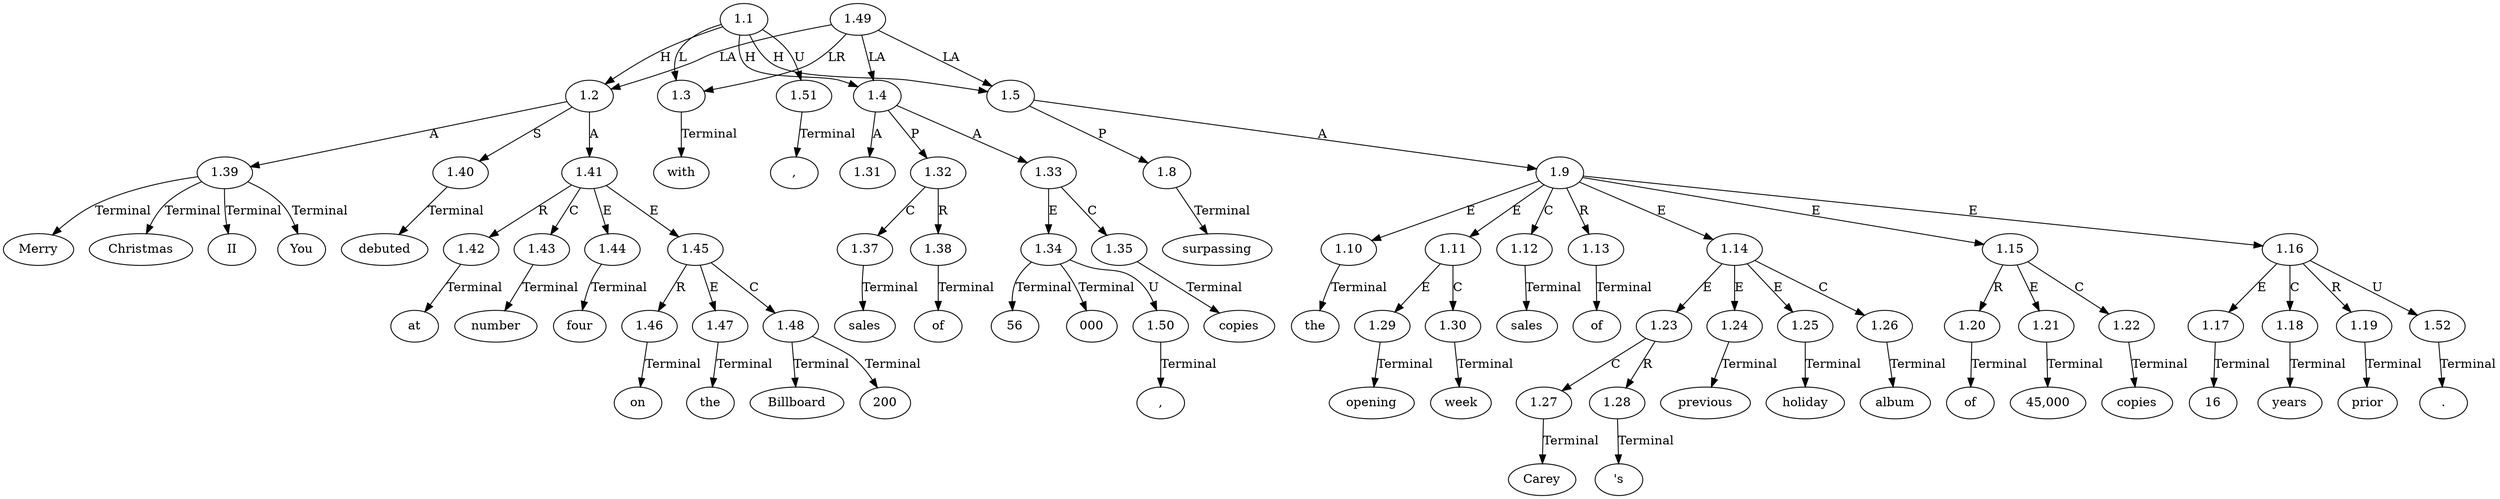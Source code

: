 // Graph
digraph {
	0.1 [label=Merry ordering=out]
	0.10 [label=the ordering=out]
	0.11 [label=Billboard ordering=out]
	0.12 [label=200 ordering=out]
	0.13 [label=with ordering=out]
	0.14 [label=sales ordering=out]
	0.15 [label=of ordering=out]
	0.16 [label=56 ordering=out]
	0.17 [label="," ordering=out]
	0.18 [label=000 ordering=out]
	0.19 [label=copies ordering=out]
	0.2 [label=Christmas ordering=out]
	0.20 [label="," ordering=out]
	0.21 [label=surpassing ordering=out]
	0.22 [label=the ordering=out]
	0.23 [label=opening ordering=out]
	0.24 [label=week ordering=out]
	0.25 [label=sales ordering=out]
	0.26 [label=of ordering=out]
	0.27 [label=Carey ordering=out]
	0.28 [label="'s" ordering=out]
	0.29 [label=previous ordering=out]
	0.3 [label=II ordering=out]
	0.30 [label=holiday ordering=out]
	0.31 [label=album ordering=out]
	0.32 [label=of ordering=out]
	0.33 [label="45,000" ordering=out]
	0.34 [label=copies ordering=out]
	0.35 [label=16 ordering=out]
	0.36 [label=years ordering=out]
	0.37 [label=prior ordering=out]
	0.38 [label="." ordering=out]
	0.4 [label=You ordering=out]
	0.5 [label=debuted ordering=out]
	0.6 [label=at ordering=out]
	0.7 [label=number ordering=out]
	0.8 [label=four ordering=out]
	0.9 [label=on ordering=out]
	1.1 [label=1.1 ordering=out]
	1.2 [label=1.2 ordering=out]
	1.3 [label=1.3 ordering=out]
	1.4 [label=1.4 ordering=out]
	1.5 [label=1.5 ordering=out]
	1.8 [label=1.8 ordering=out]
	1.9 [label=1.9 ordering=out]
	1.10 [label=1.10 ordering=out]
	1.11 [label=1.11 ordering=out]
	1.12 [label=1.12 ordering=out]
	1.13 [label=1.13 ordering=out]
	1.14 [label=1.14 ordering=out]
	1.15 [label=1.15 ordering=out]
	1.16 [label=1.16 ordering=out]
	1.17 [label=1.17 ordering=out]
	1.18 [label=1.18 ordering=out]
	1.19 [label=1.19 ordering=out]
	1.20 [label=1.20 ordering=out]
	1.21 [label=1.21 ordering=out]
	1.22 [label=1.22 ordering=out]
	1.23 [label=1.23 ordering=out]
	1.24 [label=1.24 ordering=out]
	1.25 [label=1.25 ordering=out]
	1.26 [label=1.26 ordering=out]
	1.27 [label=1.27 ordering=out]
	1.28 [label=1.28 ordering=out]
	1.29 [label=1.29 ordering=out]
	1.30 [label=1.30 ordering=out]
	1.31 [label=1.31 ordering=out]
	1.32 [label=1.32 ordering=out]
	1.33 [label=1.33 ordering=out]
	1.34 [label=1.34 ordering=out]
	1.35 [label=1.35 ordering=out]
	1.37 [label=1.37 ordering=out]
	1.38 [label=1.38 ordering=out]
	1.39 [label=1.39 ordering=out]
	1.40 [label=1.40 ordering=out]
	1.41 [label=1.41 ordering=out]
	1.42 [label=1.42 ordering=out]
	1.43 [label=1.43 ordering=out]
	1.44 [label=1.44 ordering=out]
	1.45 [label=1.45 ordering=out]
	1.46 [label=1.46 ordering=out]
	1.47 [label=1.47 ordering=out]
	1.48 [label=1.48 ordering=out]
	1.49 [label=1.49 ordering=out]
	1.50 [label=1.50 ordering=out]
	1.51 [label=1.51 ordering=out]
	1.52 [label=1.52 ordering=out]
	1.1 -> 1.2 [label=H ordering=out]
	1.1 -> 1.3 [label=L ordering=out]
	1.1 -> 1.4 [label=H ordering=out]
	1.1 -> 1.5 [label=H ordering=out]
	1.1 -> 1.51 [label=U ordering=out]
	1.2 -> 1.39 [label=A ordering=out]
	1.2 -> 1.40 [label=S ordering=out]
	1.2 -> 1.41 [label=A ordering=out]
	1.3 -> 0.13 [label=Terminal ordering=out]
	1.4 -> 1.31 [label=A ordering=out]
	1.4 -> 1.32 [label=P ordering=out]
	1.4 -> 1.33 [label=A ordering=out]
	1.5 -> 1.8 [label=P ordering=out]
	1.5 -> 1.9 [label=A ordering=out]
	1.8 -> 0.21 [label=Terminal ordering=out]
	1.9 -> 1.10 [label=E ordering=out]
	1.9 -> 1.11 [label=E ordering=out]
	1.9 -> 1.12 [label=C ordering=out]
	1.9 -> 1.13 [label=R ordering=out]
	1.9 -> 1.14 [label=E ordering=out]
	1.9 -> 1.15 [label=E ordering=out]
	1.9 -> 1.16 [label=E ordering=out]
	1.10 -> 0.22 [label=Terminal ordering=out]
	1.11 -> 1.29 [label=E ordering=out]
	1.11 -> 1.30 [label=C ordering=out]
	1.12 -> 0.25 [label=Terminal ordering=out]
	1.13 -> 0.26 [label=Terminal ordering=out]
	1.14 -> 1.23 [label=E ordering=out]
	1.14 -> 1.24 [label=E ordering=out]
	1.14 -> 1.25 [label=E ordering=out]
	1.14 -> 1.26 [label=C ordering=out]
	1.15 -> 1.20 [label=R ordering=out]
	1.15 -> 1.21 [label=E ordering=out]
	1.15 -> 1.22 [label=C ordering=out]
	1.16 -> 1.17 [label=E ordering=out]
	1.16 -> 1.18 [label=C ordering=out]
	1.16 -> 1.19 [label=R ordering=out]
	1.16 -> 1.52 [label=U ordering=out]
	1.17 -> 0.35 [label=Terminal ordering=out]
	1.18 -> 0.36 [label=Terminal ordering=out]
	1.19 -> 0.37 [label=Terminal ordering=out]
	1.20 -> 0.32 [label=Terminal ordering=out]
	1.21 -> 0.33 [label=Terminal ordering=out]
	1.22 -> 0.34 [label=Terminal ordering=out]
	1.23 -> 1.27 [label=C ordering=out]
	1.23 -> 1.28 [label=R ordering=out]
	1.24 -> 0.29 [label=Terminal ordering=out]
	1.25 -> 0.30 [label=Terminal ordering=out]
	1.26 -> 0.31 [label=Terminal ordering=out]
	1.27 -> 0.27 [label=Terminal ordering=out]
	1.28 -> 0.28 [label=Terminal ordering=out]
	1.29 -> 0.23 [label=Terminal ordering=out]
	1.30 -> 0.24 [label=Terminal ordering=out]
	1.32 -> 1.37 [label=C ordering=out]
	1.32 -> 1.38 [label=R ordering=out]
	1.33 -> 1.34 [label=E ordering=out]
	1.33 -> 1.35 [label=C ordering=out]
	1.34 -> 0.16 [label=Terminal ordering=out]
	1.34 -> 0.18 [label=Terminal ordering=out]
	1.34 -> 1.50 [label=U ordering=out]
	1.35 -> 0.19 [label=Terminal ordering=out]
	1.37 -> 0.14 [label=Terminal ordering=out]
	1.38 -> 0.15 [label=Terminal ordering=out]
	1.39 -> 0.1 [label=Terminal ordering=out]
	1.39 -> 0.2 [label=Terminal ordering=out]
	1.39 -> 0.3 [label=Terminal ordering=out]
	1.39 -> 0.4 [label=Terminal ordering=out]
	1.40 -> 0.5 [label=Terminal ordering=out]
	1.41 -> 1.42 [label=R ordering=out]
	1.41 -> 1.43 [label=C ordering=out]
	1.41 -> 1.44 [label=E ordering=out]
	1.41 -> 1.45 [label=E ordering=out]
	1.42 -> 0.6 [label=Terminal ordering=out]
	1.43 -> 0.7 [label=Terminal ordering=out]
	1.44 -> 0.8 [label=Terminal ordering=out]
	1.45 -> 1.46 [label=R ordering=out]
	1.45 -> 1.47 [label=E ordering=out]
	1.45 -> 1.48 [label=C ordering=out]
	1.46 -> 0.9 [label=Terminal ordering=out]
	1.47 -> 0.10 [label=Terminal ordering=out]
	1.48 -> 0.11 [label=Terminal ordering=out]
	1.48 -> 0.12 [label=Terminal ordering=out]
	1.49 -> 1.2 [label=LA ordering=out]
	1.49 -> 1.3 [label=LR ordering=out]
	1.49 -> 1.4 [label=LA ordering=out]
	1.49 -> 1.5 [label=LA ordering=out]
	1.50 -> 0.17 [label=Terminal ordering=out]
	1.51 -> 0.20 [label=Terminal ordering=out]
	1.52 -> 0.38 [label=Terminal ordering=out]
}
